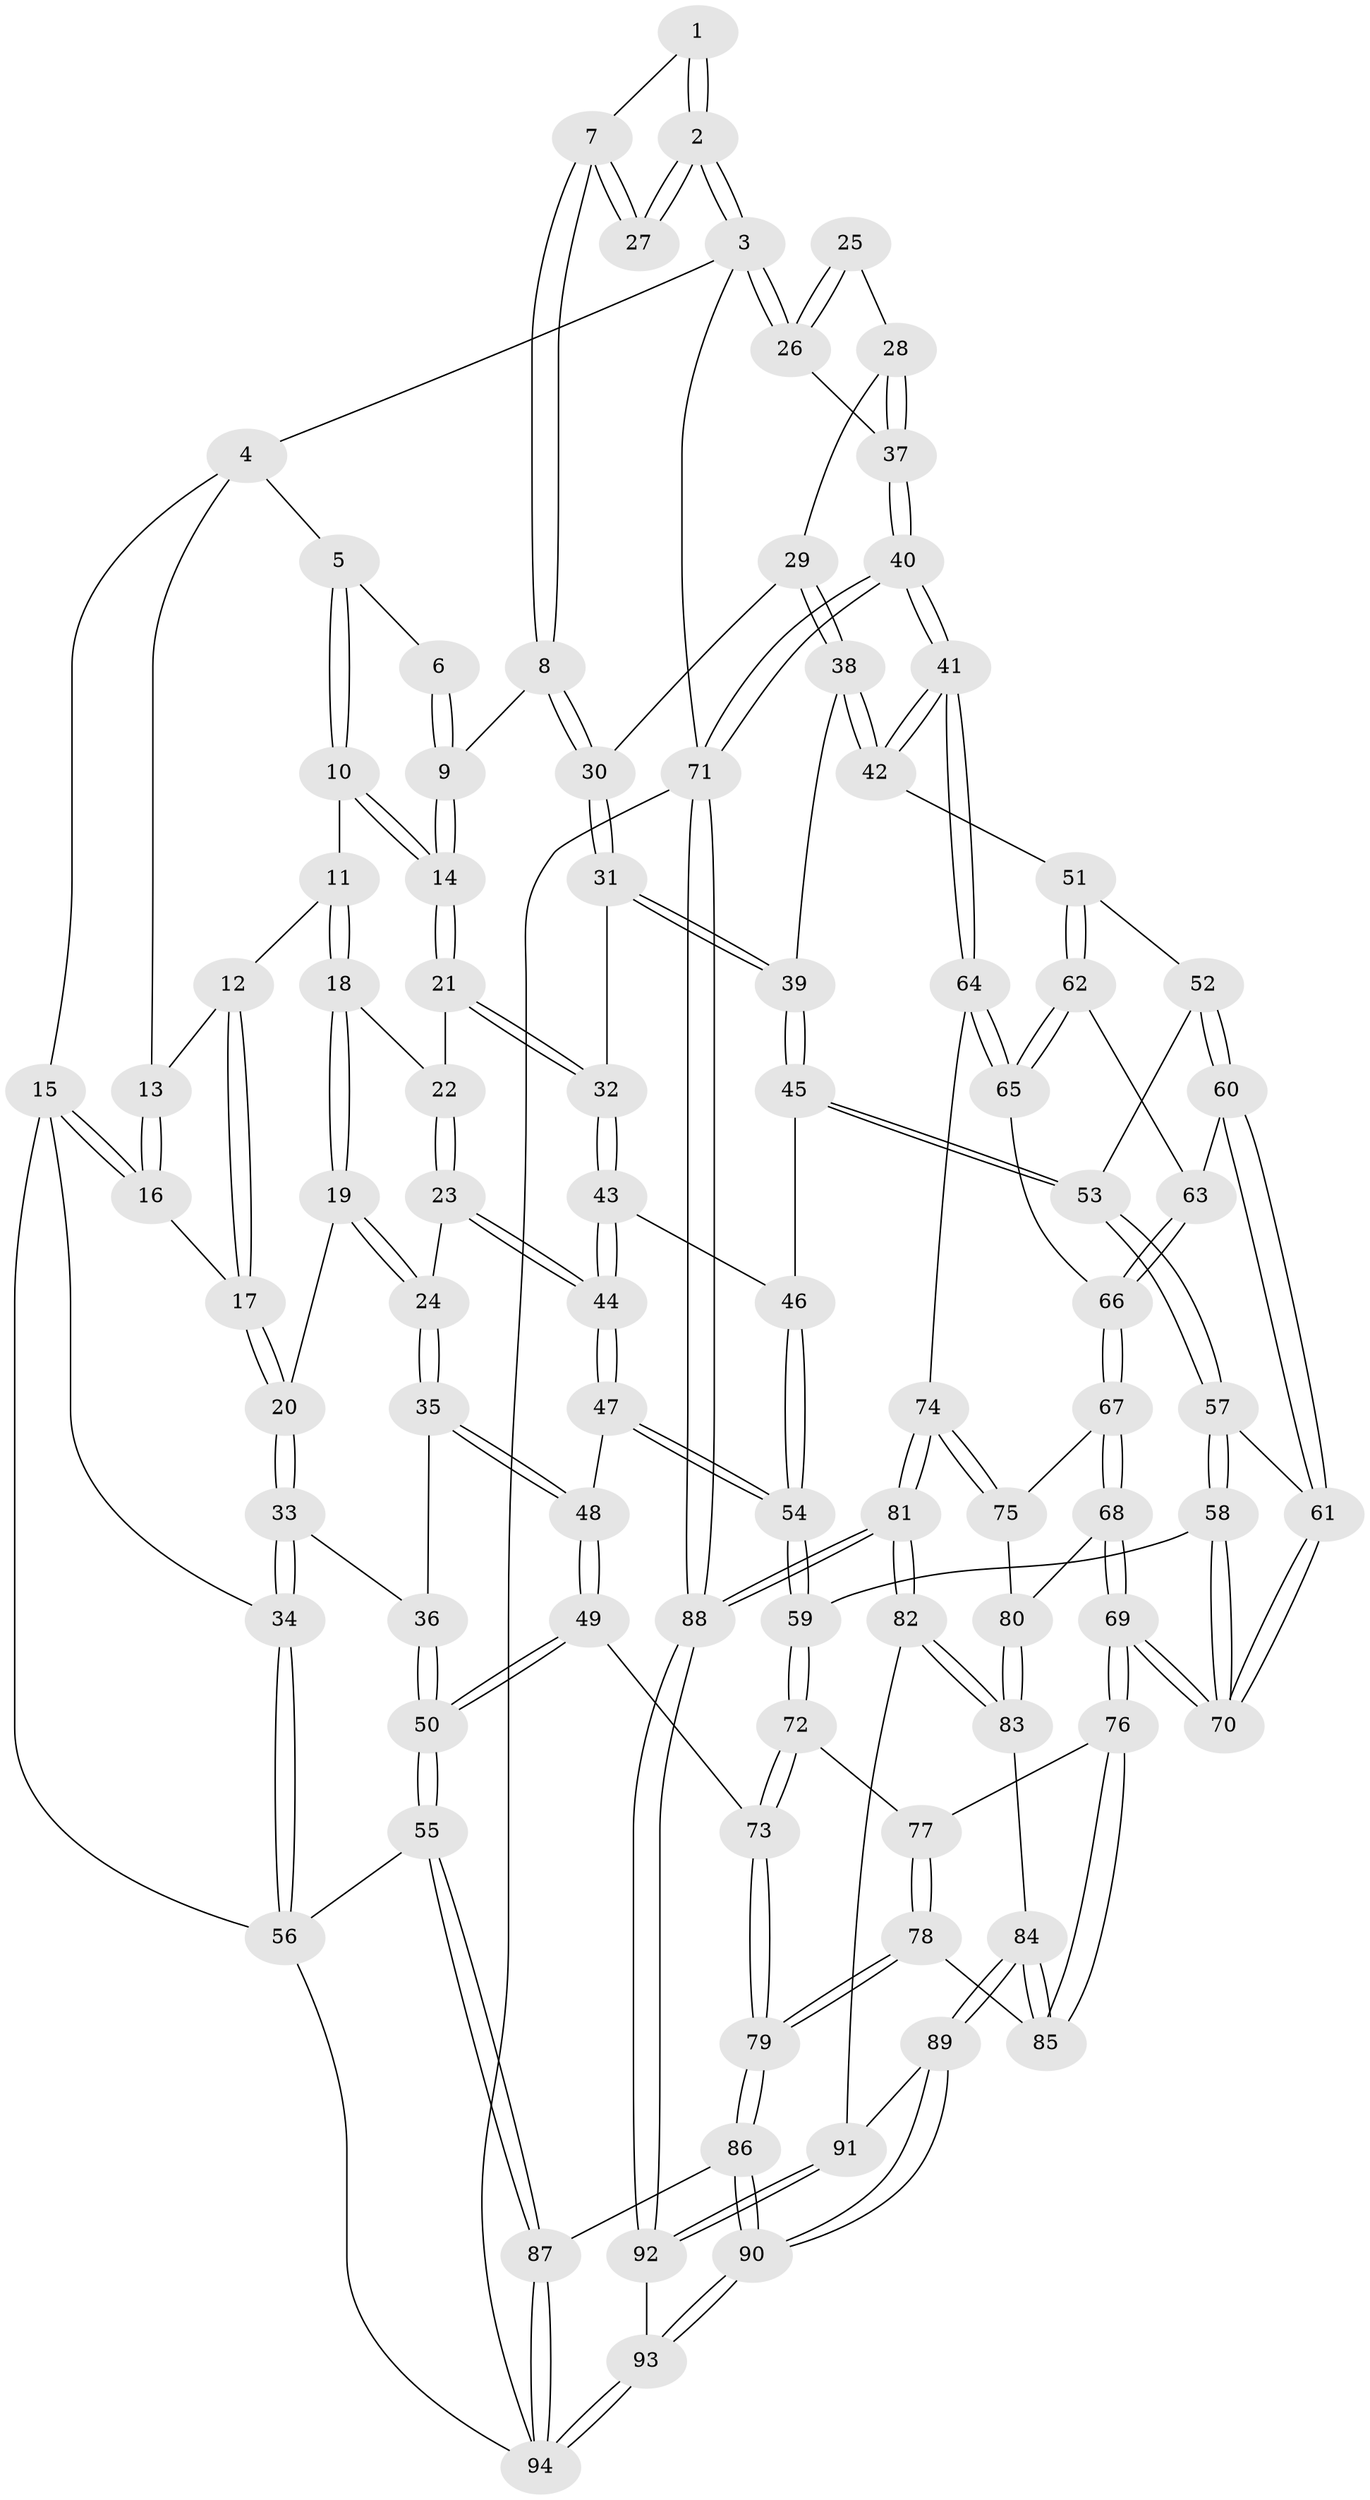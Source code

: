 // coarse degree distribution, {3: 0.05357142857142857, 5: 0.4107142857142857, 6: 0.05357142857142857, 4: 0.48214285714285715}
// Generated by graph-tools (version 1.1) at 2025/52/02/27/25 19:52:36]
// undirected, 94 vertices, 231 edges
graph export_dot {
graph [start="1"]
  node [color=gray90,style=filled];
  1 [pos="+0.8753598074375102+0"];
  2 [pos="+1+0"];
  3 [pos="+1+0"];
  4 [pos="+0.28311412298809363+0"];
  5 [pos="+0.43625982733011814+0"];
  6 [pos="+0.44153111175232507+0"];
  7 [pos="+0.7653973116639294+0.1956619061346379"];
  8 [pos="+0.7646304208632176+0.19613173696535846"];
  9 [pos="+0.5915832018799112+0.110585159261925"];
  10 [pos="+0.3603553734393637+0.07941952605089338"];
  11 [pos="+0.30740502193938796+0.1445361827983449"];
  12 [pos="+0.24365720725744028+0.15783942256978675"];
  13 [pos="+0.11070274009167494+0.10913620737576352"];
  14 [pos="+0.499523887343753+0.3067526649204699"];
  15 [pos="+0+0.1957806298886924"];
  16 [pos="+0+0.17949840313998108"];
  17 [pos="+0.16086888125828597+0.26962305450788554"];
  18 [pos="+0.31217295568149467+0.2157517615661467"];
  19 [pos="+0.235311975885956+0.3250641616720679"];
  20 [pos="+0.17783968273028722+0.3004144204267071"];
  21 [pos="+0.49949268557349763+0.3123308778177029"];
  22 [pos="+0.34769703758565945+0.2615240640144862"];
  23 [pos="+0.31549961489844+0.4014901528139306"];
  24 [pos="+0.2792388460449557+0.39368282161255086"];
  25 [pos="+0.9151375384055778+0.23809839369968652"];
  26 [pos="+1+0.21752796846835715"];
  27 [pos="+0.8537249743449971+0.2044874901235126"];
  28 [pos="+0.9180259205539542+0.36230797459836883"];
  29 [pos="+0.9088403845227233+0.3688510241007273"];
  30 [pos="+0.7449670422683258+0.25661451470299285"];
  31 [pos="+0.7155655901324453+0.3190184385370718"];
  32 [pos="+0.5064961962592066+0.335417516969931"];
  33 [pos="+0.05775655956437588+0.4549009298301189"];
  34 [pos="+0+0.49860742555879406"];
  35 [pos="+0.20248562062350167+0.45443871967600646"];
  36 [pos="+0.19150345114284267+0.45976264406196293"];
  37 [pos="+1+0.4304343261298522"];
  38 [pos="+0.8470128064975445+0.44525846035295824"];
  39 [pos="+0.7513265680212003+0.4335271847864267"];
  40 [pos="+1+0.6512606315913596"];
  41 [pos="+1+0.6518413203722899"];
  42 [pos="+0.9411283979773091+0.5409799049665706"];
  43 [pos="+0.4760866557243277+0.4073565704160922"];
  44 [pos="+0.42151233357499324+0.45735884354860545"];
  45 [pos="+0.7143622348706198+0.4945961069747078"];
  46 [pos="+0.6409393790174351+0.4979067519851412"];
  47 [pos="+0.4181492647427538+0.4897795510233097"];
  48 [pos="+0.3400739613664948+0.589062776297673"];
  49 [pos="+0.2827777932648239+0.6878973017491586"];
  50 [pos="+0.2525172643356985+0.705485967557758"];
  51 [pos="+0.779287947109969+0.5671342052581978"];
  52 [pos="+0.7530780353013914+0.5534420288021779"];
  53 [pos="+0.7164708718126149+0.5050394707944929"];
  54 [pos="+0.543309428113358+0.6199459376175522"];
  55 [pos="+0.18029879471151075+0.7697486649551698"];
  56 [pos="+0+0.7200189146100353"];
  57 [pos="+0.677710834375448+0.5936964296771069"];
  58 [pos="+0.5476521121858546+0.6221485669533808"];
  59 [pos="+0.5434288996711533+0.6203200287722264"];
  60 [pos="+0.7512508736188759+0.633126630332613"];
  61 [pos="+0.6841590229560522+0.6539247042008518"];
  62 [pos="+0.8300270494757758+0.6268560289791808"];
  63 [pos="+0.7547824351645163+0.6370869111961551"];
  64 [pos="+1+0.6838318195036033"];
  65 [pos="+0.8574785460842901+0.6449116788137222"];
  66 [pos="+0.7676865894597482+0.6781295275773749"];
  67 [pos="+0.7571479473249338+0.7042810657366837"];
  68 [pos="+0.6846048821609665+0.7331316816649851"];
  69 [pos="+0.6686359101267704+0.7365256433197745"];
  70 [pos="+0.661422909026422+0.7129748882754093"];
  71 [pos="+1+1"];
  72 [pos="+0.49382339374623374+0.7025310666362097"];
  73 [pos="+0.3884337978014592+0.7116755158571317"];
  74 [pos="+0.9817615824942936+0.7055251966108642"];
  75 [pos="+0.8293158218378273+0.7443146114806946"];
  76 [pos="+0.6638618261293916+0.7501632326656247"];
  77 [pos="+0.5018347706050934+0.7169209305255017"];
  78 [pos="+0.5262968703510286+0.8173184166312663"];
  79 [pos="+0.4820632131795114+0.8669171175097264"];
  80 [pos="+0.8001543636141076+0.7776606383482881"];
  81 [pos="+0.8536120872964273+0.8948775140779178"];
  82 [pos="+0.8374992794732844+0.8883302481222783"];
  83 [pos="+0.7874171768620835+0.8113740049936171"];
  84 [pos="+0.6630195173042045+0.8197157620484279"];
  85 [pos="+0.6557168642948399+0.8064754851364506"];
  86 [pos="+0.4805214833738137+0.8704002790866648"];
  87 [pos="+0.2689098847339928+0.9312908443881635"];
  88 [pos="+1+1"];
  89 [pos="+0.6686242273417079+0.8560685949437077"];
  90 [pos="+0.5752442966816139+1"];
  91 [pos="+0.7290925911782355+0.9014009904740855"];
  92 [pos="+0.7489893470045038+1"];
  93 [pos="+0.5876542595613572+1"];
  94 [pos="+0.28738412253243417+1"];
  1 -- 2;
  1 -- 2;
  1 -- 7;
  2 -- 3;
  2 -- 3;
  2 -- 27;
  2 -- 27;
  3 -- 4;
  3 -- 26;
  3 -- 26;
  3 -- 71;
  4 -- 5;
  4 -- 13;
  4 -- 15;
  5 -- 6;
  5 -- 10;
  5 -- 10;
  6 -- 9;
  6 -- 9;
  7 -- 8;
  7 -- 8;
  7 -- 27;
  7 -- 27;
  8 -- 9;
  8 -- 30;
  8 -- 30;
  9 -- 14;
  9 -- 14;
  10 -- 11;
  10 -- 14;
  10 -- 14;
  11 -- 12;
  11 -- 18;
  11 -- 18;
  12 -- 13;
  12 -- 17;
  12 -- 17;
  13 -- 16;
  13 -- 16;
  14 -- 21;
  14 -- 21;
  15 -- 16;
  15 -- 16;
  15 -- 34;
  15 -- 56;
  16 -- 17;
  17 -- 20;
  17 -- 20;
  18 -- 19;
  18 -- 19;
  18 -- 22;
  19 -- 20;
  19 -- 24;
  19 -- 24;
  20 -- 33;
  20 -- 33;
  21 -- 22;
  21 -- 32;
  21 -- 32;
  22 -- 23;
  22 -- 23;
  23 -- 24;
  23 -- 44;
  23 -- 44;
  24 -- 35;
  24 -- 35;
  25 -- 26;
  25 -- 26;
  25 -- 28;
  26 -- 37;
  28 -- 29;
  28 -- 37;
  28 -- 37;
  29 -- 30;
  29 -- 38;
  29 -- 38;
  30 -- 31;
  30 -- 31;
  31 -- 32;
  31 -- 39;
  31 -- 39;
  32 -- 43;
  32 -- 43;
  33 -- 34;
  33 -- 34;
  33 -- 36;
  34 -- 56;
  34 -- 56;
  35 -- 36;
  35 -- 48;
  35 -- 48;
  36 -- 50;
  36 -- 50;
  37 -- 40;
  37 -- 40;
  38 -- 39;
  38 -- 42;
  38 -- 42;
  39 -- 45;
  39 -- 45;
  40 -- 41;
  40 -- 41;
  40 -- 71;
  40 -- 71;
  41 -- 42;
  41 -- 42;
  41 -- 64;
  41 -- 64;
  42 -- 51;
  43 -- 44;
  43 -- 44;
  43 -- 46;
  44 -- 47;
  44 -- 47;
  45 -- 46;
  45 -- 53;
  45 -- 53;
  46 -- 54;
  46 -- 54;
  47 -- 48;
  47 -- 54;
  47 -- 54;
  48 -- 49;
  48 -- 49;
  49 -- 50;
  49 -- 50;
  49 -- 73;
  50 -- 55;
  50 -- 55;
  51 -- 52;
  51 -- 62;
  51 -- 62;
  52 -- 53;
  52 -- 60;
  52 -- 60;
  53 -- 57;
  53 -- 57;
  54 -- 59;
  54 -- 59;
  55 -- 56;
  55 -- 87;
  55 -- 87;
  56 -- 94;
  57 -- 58;
  57 -- 58;
  57 -- 61;
  58 -- 59;
  58 -- 70;
  58 -- 70;
  59 -- 72;
  59 -- 72;
  60 -- 61;
  60 -- 61;
  60 -- 63;
  61 -- 70;
  61 -- 70;
  62 -- 63;
  62 -- 65;
  62 -- 65;
  63 -- 66;
  63 -- 66;
  64 -- 65;
  64 -- 65;
  64 -- 74;
  65 -- 66;
  66 -- 67;
  66 -- 67;
  67 -- 68;
  67 -- 68;
  67 -- 75;
  68 -- 69;
  68 -- 69;
  68 -- 80;
  69 -- 70;
  69 -- 70;
  69 -- 76;
  69 -- 76;
  71 -- 88;
  71 -- 88;
  71 -- 94;
  72 -- 73;
  72 -- 73;
  72 -- 77;
  73 -- 79;
  73 -- 79;
  74 -- 75;
  74 -- 75;
  74 -- 81;
  74 -- 81;
  75 -- 80;
  76 -- 77;
  76 -- 85;
  76 -- 85;
  77 -- 78;
  77 -- 78;
  78 -- 79;
  78 -- 79;
  78 -- 85;
  79 -- 86;
  79 -- 86;
  80 -- 83;
  80 -- 83;
  81 -- 82;
  81 -- 82;
  81 -- 88;
  81 -- 88;
  82 -- 83;
  82 -- 83;
  82 -- 91;
  83 -- 84;
  84 -- 85;
  84 -- 85;
  84 -- 89;
  84 -- 89;
  86 -- 87;
  86 -- 90;
  86 -- 90;
  87 -- 94;
  87 -- 94;
  88 -- 92;
  88 -- 92;
  89 -- 90;
  89 -- 90;
  89 -- 91;
  90 -- 93;
  90 -- 93;
  91 -- 92;
  91 -- 92;
  92 -- 93;
  93 -- 94;
  93 -- 94;
}
